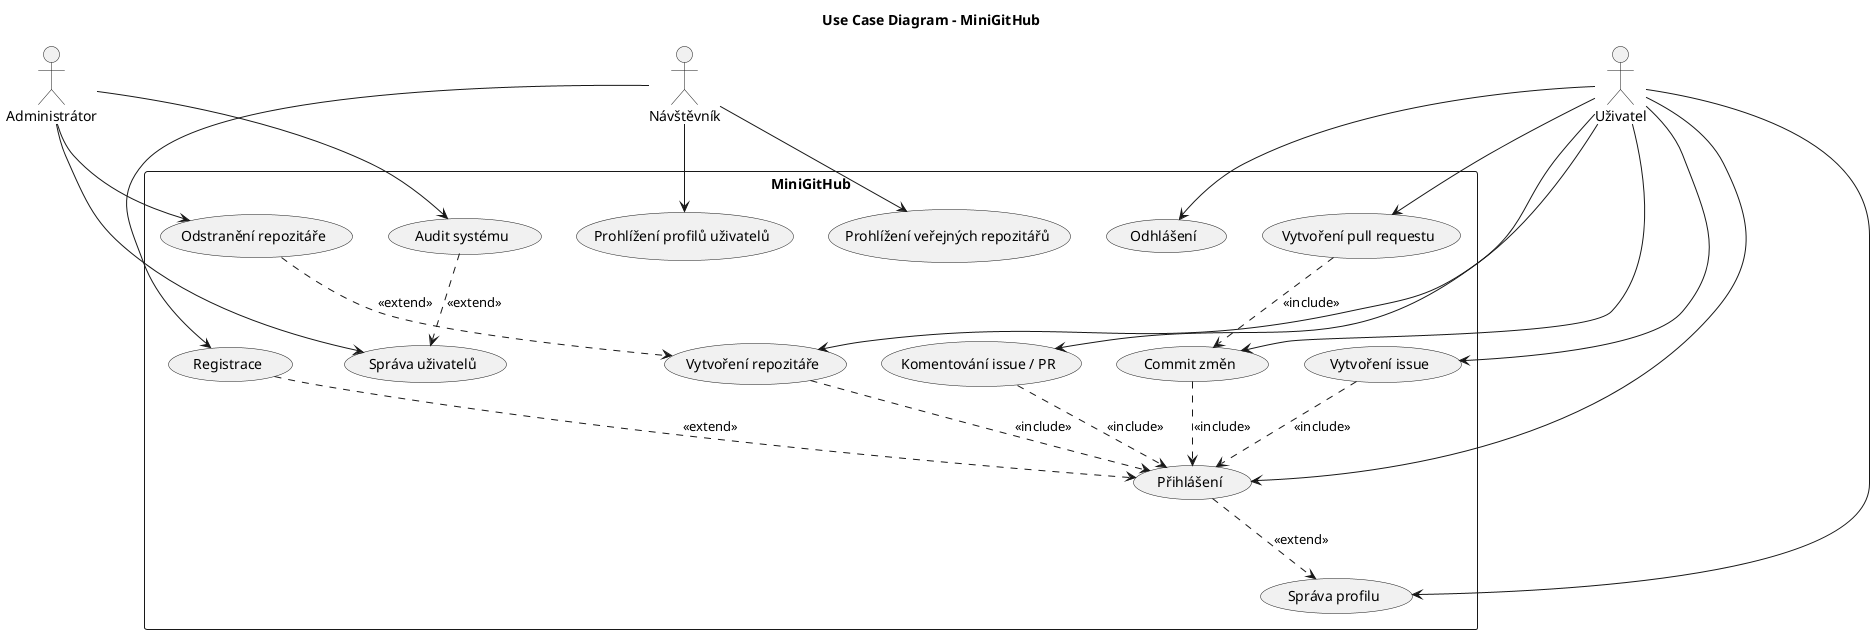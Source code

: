 @startuml
title Use Case Diagram – MiniGitHub

left to right direction
top to bottom direction

actor "Návštěvník" as Visitor
actor "Uživatel" as User
actor "Administrátor" as Admin

rectangle "MiniGitHub" {
    (Prohlížení veřejných repozitářů) as UC1
    (Prohlížení profilů uživatelů) as UC2
    (Registrace) as UC3
    (Přihlášení) as UC4
    (Odhlášení) as UC5
    (Správa profilu) as UC6
    (Vytvoření repozitáře) as UC7
    (Commit změn) as UC8
    (Vytvoření pull requestu) as UC9
    (Vytvoření issue) as UC10
    (Komentování issue / PR) as UC11
    (Odstranění repozitáře) as UC12
    (Správa uživatelů) as UC13
    (Audit systému) as UC14
}

' Relationships
Visitor --> UC1
Visitor --> UC2
Visitor --> UC3

User --> UC4
User --> UC5
User --> UC6
User --> UC7
User --> UC8
User --> UC9
User --> UC10
User --> UC11

Admin --> UC13
Admin --> UC12
Admin --> UC14

' Include relationships

' Pull request requires commits
UC9 ..> UC8 : <<include>>  
' Must be logged in to create repo
UC7 ..> UC4 : <<include>>  
' Must be logged in to commit
UC8 ..> UC4 : <<include>>
' Must be logged in to create issue
UC10 ..> UC4 : <<include>> 
' Must be logged in to comment
UC11 ..> UC4 : <<include>> 

' Extend relationships
' After registration, can log in
UC3 ..> UC4 : <<extend>>   
' Login allows profile management
UC4 ..> UC6 : <<extend>>   
' Delete repository extends create (admin action)
UC12 ..> UC7 : <<extend>>  
' Audit extends user management
UC14 ..> UC13 : <<extend>> 


@enduml